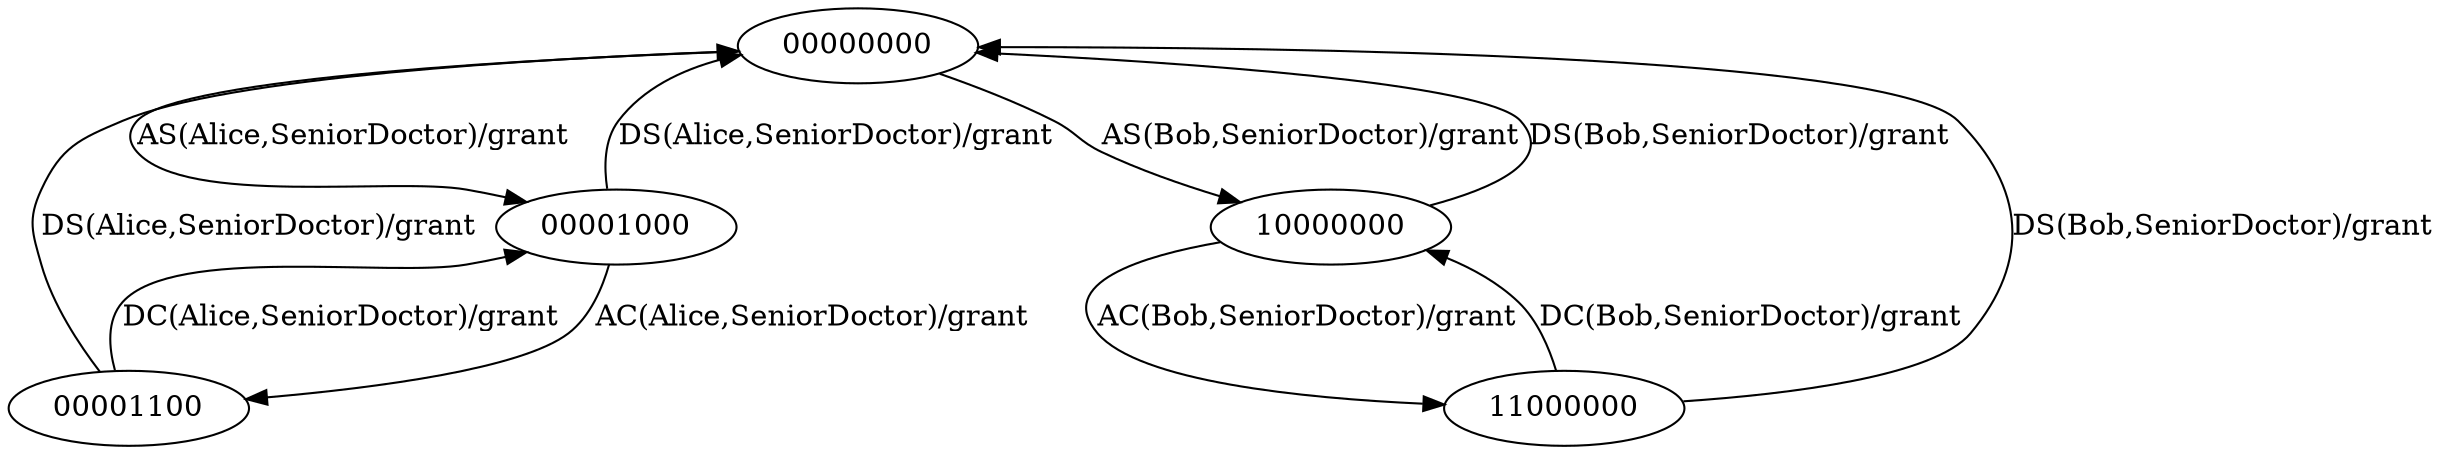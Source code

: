 digraph rbac2Fsm {
  00000000 -> 00001000 [ label ="AS(Alice,SeniorDoctor)/grant"];
  00000000 -> 10000000 [ label ="AS(Bob,SeniorDoctor)/grant"];
  00001000 -> 00001100 [ label ="AC(Alice,SeniorDoctor)/grant"];
  00001000 -> 00000000 [ label ="DS(Alice,SeniorDoctor)/grant"];
  00001100 -> 00001000 [ label ="DC(Alice,SeniorDoctor)/grant"];
  00001100 -> 00000000 [ label ="DS(Alice,SeniorDoctor)/grant"];
  10000000 -> 11000000 [ label ="AC(Bob,SeniorDoctor)/grant"];
  10000000 -> 00000000 [ label ="DS(Bob,SeniorDoctor)/grant"];
  11000000 -> 10000000 [ label ="DC(Bob,SeniorDoctor)/grant"];
  11000000 -> 00000000 [ label ="DS(Bob,SeniorDoctor)/grant"];
}
